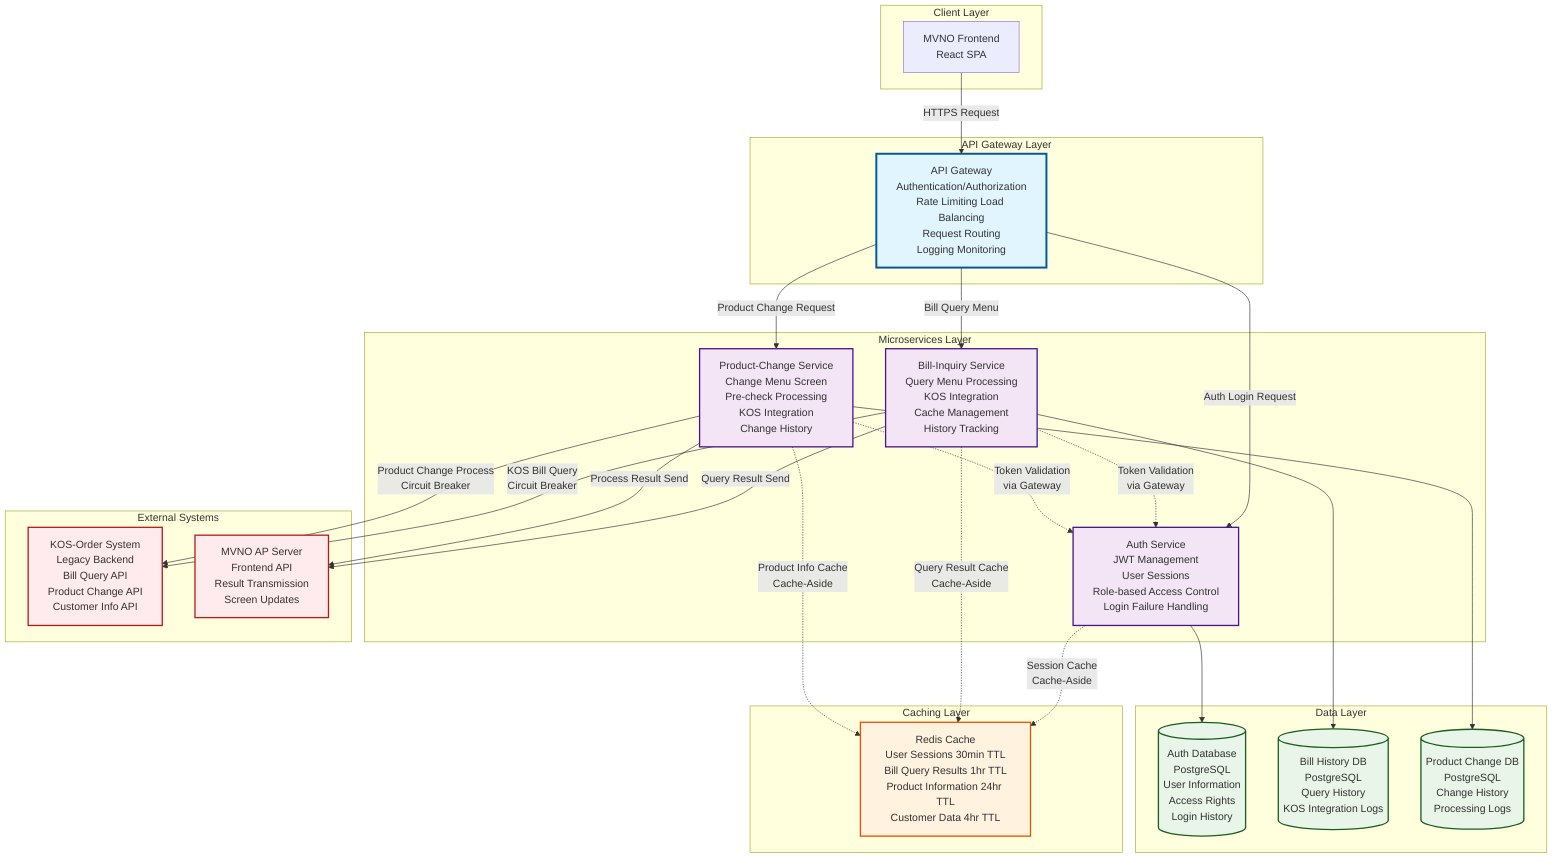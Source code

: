 graph TB
    subgraph ClientLayer ["Client Layer"]
        Client[MVNO Frontend<br/>React SPA]
    end
    
    subgraph GatewayLayer ["API Gateway Layer"]
        Gateway[API Gateway<br/>Authentication/Authorization<br/>Rate Limiting Load Balancing<br/>Request Routing<br/>Logging Monitoring]
    end
    
    subgraph MicroservicesLayer ["Microservices Layer"]
        Auth[Auth Service<br/>JWT Management<br/>User Sessions<br/>Role-based Access Control<br/>Login Failure Handling]
        
        BillQuery[Bill-Inquiry Service<br/>Query Menu Processing<br/>KOS Integration<br/>Cache Management<br/>History Tracking]
        
        ProdChange[Product-Change Service<br/>Change Menu Screen<br/>Pre-check Processing<br/>KOS Integration<br/>Change History]
    end
    
    subgraph CachingLayer ["Caching Layer"]
        Redis[Redis Cache<br/>User Sessions 30min TTL<br/>Bill Query Results 1hr TTL<br/>Product Information 24hr TTL<br/>Customer Data 4hr TTL]
    end
    
    subgraph DataLayer ["Data Layer"]
        AuthDB[(Auth Database<br/>PostgreSQL<br/>User Information<br/>Access Rights<br/>Login History)]
        BillDB[(Bill History DB<br/>PostgreSQL<br/>Query History<br/>KOS Integration Logs)]
        ProdDB[(Product Change DB<br/>PostgreSQL<br/>Change History<br/>Processing Logs)]
    end
    
    subgraph ExternalSystems ["External Systems"]
        KOS[KOS-Order System<br/>Legacy Backend<br/>Bill Query API<br/>Product Change API<br/>Customer Info API]
        MVNO[MVNO AP Server<br/>Frontend API<br/>Result Transmission<br/>Screen Updates]
    end
    
    %% Client to Gateway
    Client -->|HTTPS Request| Gateway
    
    %% Gateway to Services (API Gateway Pattern)
    Gateway -->|Auth Login Request| Auth
    Gateway -->|Bill Query Menu| BillQuery  
    Gateway -->|Product Change Request| ProdChange
    
    %% Services to Cache (Cache-Aside Pattern)
    Auth -.->|Session Cache<br/>Cache-Aside| Redis
    BillQuery -.->|Query Result Cache<br/>Cache-Aside| Redis
    ProdChange -.->|Product Info Cache<br/>Cache-Aside| Redis
    
    %% Services to Databases
    Auth --> AuthDB
    BillQuery --> BillDB
    ProdChange --> ProdDB
    
    %% External System Connections (Circuit Breaker Pattern)
    BillQuery -->|KOS Bill Query<br/>Circuit Breaker| KOS
    ProdChange -->|Product Change Process<br/>Circuit Breaker| KOS
    BillQuery -->|Query Result Send| MVNO
    ProdChange -->|Process Result Send| MVNO
    
    %% Service Dependencies (Token Validation via Gateway)
    BillQuery -.->|Token Validation<br/>via Gateway| Auth
    ProdChange -.->|Token Validation<br/>via Gateway| Auth
    
    %% Styling
    classDef gateway fill:#e1f5fe,stroke:#01579b,stroke-width:3px
    classDef service fill:#f3e5f5,stroke:#4a148c,stroke-width:2px
    classDef cache fill:#fff3e0,stroke:#e65100,stroke-width:2px
    classDef database fill:#e8f5e8,stroke:#1b5e20,stroke-width:2px
    classDef external fill:#ffebee,stroke:#b71c1c,stroke-width:2px
    
    class Gateway gateway
    class Auth,BillQuery,ProdChange service
    class Redis cache
    class AuthDB,BillDB,ProdDB database
    class KOS,MVNO external